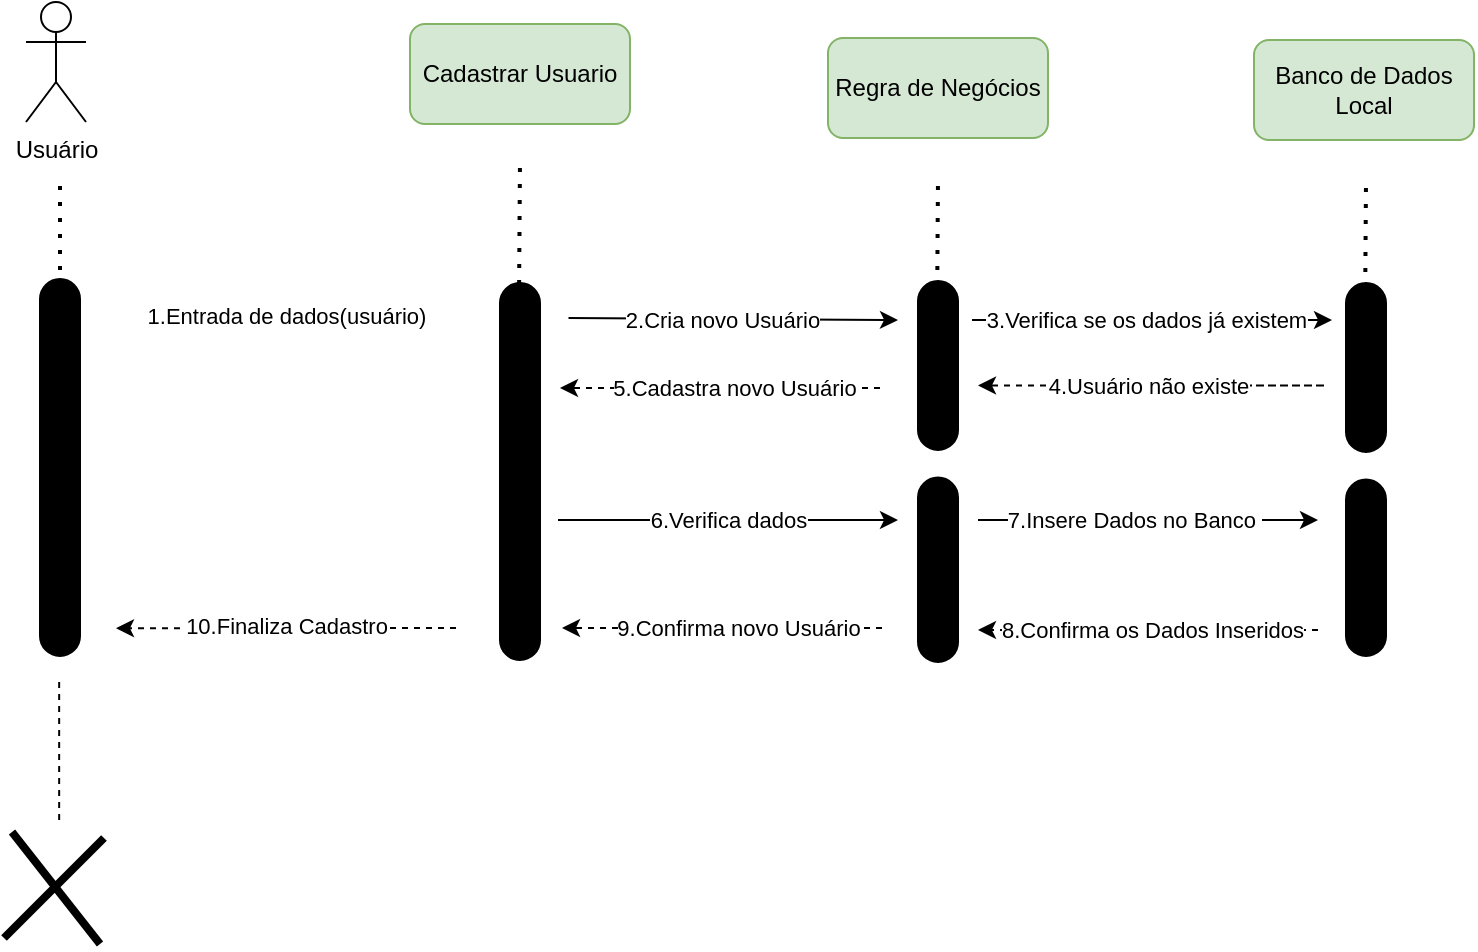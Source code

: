 <mxfile version="24.7.6">
  <diagram name="Página-1" id="MXL7rBB8z93c6obt6wxH">
    <mxGraphModel dx="1050" dy="522" grid="1" gridSize="10" guides="1" tooltips="1" connect="1" arrows="1" fold="1" page="1" pageScale="1" pageWidth="827" pageHeight="1169" math="0" shadow="0">
      <root>
        <mxCell id="0" />
        <mxCell id="1" parent="0" />
        <mxCell id="69gCuL5Ms2iqRcM-D4HP-1" value="Cadastrar Usuario" style="rounded=1;whiteSpace=wrap;html=1;fillColor=#d5e8d4;strokeColor=#82b366;" vertex="1" parent="1">
          <mxGeometry x="256" y="82" width="110" height="50" as="geometry" />
        </mxCell>
        <mxCell id="69gCuL5Ms2iqRcM-D4HP-2" value="" style="rounded=1;whiteSpace=wrap;html=1;rotation=90;fillColor=#000000;arcSize=50;" vertex="1" parent="1">
          <mxGeometry x="216.75" y="295.75" width="188.5" height="20" as="geometry" />
        </mxCell>
        <mxCell id="69gCuL5Ms2iqRcM-D4HP-3" value="" style="endArrow=none;dashed=1;html=1;dashPattern=1 3;strokeWidth=2;rounded=0;" edge="1" parent="1">
          <mxGeometry width="50" height="50" relative="1" as="geometry">
            <mxPoint x="310.5" y="220" as="sourcePoint" />
            <mxPoint x="311" y="150" as="targetPoint" />
          </mxGeometry>
        </mxCell>
        <mxCell id="69gCuL5Ms2iqRcM-D4HP-4" value="1.Entrada de dados(usuário)" style="edgeLabel;html=1;align=center;verticalAlign=middle;resizable=0;points=[];" vertex="1" connectable="0" parent="1">
          <mxGeometry x="194" y="228" as="geometry" />
        </mxCell>
        <mxCell id="69gCuL5Ms2iqRcM-D4HP-5" value="" style="rounded=1;whiteSpace=wrap;html=1;rotation=90;fillColor=#000000;arcSize=50;" vertex="1" parent="1">
          <mxGeometry x="691.75" y="243.75" width="84.5" height="20" as="geometry" />
        </mxCell>
        <mxCell id="69gCuL5Ms2iqRcM-D4HP-6" value="" style="endArrow=none;dashed=1;html=1;dashPattern=1 3;strokeWidth=2;rounded=0;" edge="1" parent="1">
          <mxGeometry width="50" height="50" relative="1" as="geometry">
            <mxPoint x="733.5" y="230" as="sourcePoint" />
            <mxPoint x="734" y="160" as="targetPoint" />
          </mxGeometry>
        </mxCell>
        <mxCell id="69gCuL5Ms2iqRcM-D4HP-7" value="" style="rounded=1;whiteSpace=wrap;html=1;rotation=90;fillColor=#000000;arcSize=50;" vertex="1" parent="1">
          <mxGeometry x="689.88" y="343.88" width="88.25" height="20" as="geometry" />
        </mxCell>
        <mxCell id="69gCuL5Ms2iqRcM-D4HP-8" value="" style="endArrow=classic;html=1;rounded=0;" edge="1" parent="1">
          <mxGeometry width="50" height="50" relative="1" as="geometry">
            <mxPoint x="537" y="230" as="sourcePoint" />
            <mxPoint x="717" y="230" as="targetPoint" />
          </mxGeometry>
        </mxCell>
        <mxCell id="69gCuL5Ms2iqRcM-D4HP-9" value="3.Verifica se os dados já existem" style="edgeLabel;html=1;align=center;verticalAlign=middle;resizable=0;points=[];" vertex="1" connectable="0" parent="69gCuL5Ms2iqRcM-D4HP-8">
          <mxGeometry x="-0.028" relative="1" as="geometry">
            <mxPoint x="-1" as="offset" />
          </mxGeometry>
        </mxCell>
        <mxCell id="69gCuL5Ms2iqRcM-D4HP-10" value="" style="endArrow=classic;html=1;rounded=0;dashed=1;" edge="1" parent="1">
          <mxGeometry width="50" height="50" relative="1" as="geometry">
            <mxPoint x="620" y="262.75" as="sourcePoint" />
            <mxPoint x="540" y="262.75" as="targetPoint" />
            <Array as="points">
              <mxPoint x="714" y="262.75" />
            </Array>
          </mxGeometry>
        </mxCell>
        <mxCell id="69gCuL5Ms2iqRcM-D4HP-11" value="Text" style="edgeLabel;html=1;align=center;verticalAlign=middle;resizable=0;points=[];" vertex="1" connectable="0" parent="69gCuL5Ms2iqRcM-D4HP-10">
          <mxGeometry x="-0.679" y="-1" relative="1" as="geometry">
            <mxPoint as="offset" />
          </mxGeometry>
        </mxCell>
        <mxCell id="69gCuL5Ms2iqRcM-D4HP-12" value="4.Usuário não existe" style="edgeLabel;html=1;align=center;verticalAlign=middle;resizable=0;points=[];" vertex="1" connectable="0" parent="69gCuL5Ms2iqRcM-D4HP-10">
          <mxGeometry x="0.063" y="3" relative="1" as="geometry">
            <mxPoint x="-41" y="-3" as="offset" />
          </mxGeometry>
        </mxCell>
        <mxCell id="69gCuL5Ms2iqRcM-D4HP-13" value="Regra de Negócios" style="rounded=1;whiteSpace=wrap;html=1;fillColor=#d5e8d4;strokeColor=#82b366;" vertex="1" parent="1">
          <mxGeometry x="465" y="89" width="110" height="50" as="geometry" />
        </mxCell>
        <mxCell id="69gCuL5Ms2iqRcM-D4HP-14" value="" style="rounded=1;whiteSpace=wrap;html=1;rotation=90;fillColor=#000000;arcSize=50;" vertex="1" parent="1">
          <mxGeometry x="477.75" y="242.75" width="84.5" height="20" as="geometry" />
        </mxCell>
        <mxCell id="69gCuL5Ms2iqRcM-D4HP-15" value="" style="endArrow=none;dashed=1;html=1;dashPattern=1 3;strokeWidth=2;rounded=0;" edge="1" parent="1">
          <mxGeometry width="50" height="50" relative="1" as="geometry">
            <mxPoint x="519.5" y="229" as="sourcePoint" />
            <mxPoint x="520" y="159" as="targetPoint" />
          </mxGeometry>
        </mxCell>
        <mxCell id="69gCuL5Ms2iqRcM-D4HP-16" value="" style="rounded=1;whiteSpace=wrap;html=1;rotation=90;fillColor=#000000;arcSize=50;" vertex="1" parent="1">
          <mxGeometry x="473.88" y="344.87" width="92.25" height="20" as="geometry" />
        </mxCell>
        <mxCell id="69gCuL5Ms2iqRcM-D4HP-17" value="" style="endArrow=classic;html=1;rounded=0;dashed=1;" edge="1" parent="1">
          <mxGeometry width="50" height="50" relative="1" as="geometry">
            <mxPoint x="491" y="264" as="sourcePoint" />
            <mxPoint x="331" y="264" as="targetPoint" />
          </mxGeometry>
        </mxCell>
        <mxCell id="69gCuL5Ms2iqRcM-D4HP-18" value="5.Cadastra novo Usuário" style="edgeLabel;html=1;align=center;verticalAlign=middle;resizable=0;points=[];" vertex="1" connectable="0" parent="69gCuL5Ms2iqRcM-D4HP-17">
          <mxGeometry x="-0.098" y="2" relative="1" as="geometry">
            <mxPoint x="-1" y="-2" as="offset" />
          </mxGeometry>
        </mxCell>
        <mxCell id="69gCuL5Ms2iqRcM-D4HP-19" value="" style="endArrow=classic;html=1;rounded=0;" edge="1" parent="1">
          <mxGeometry width="50" height="50" relative="1" as="geometry">
            <mxPoint x="330" y="330" as="sourcePoint" />
            <mxPoint x="500" y="330" as="targetPoint" />
          </mxGeometry>
        </mxCell>
        <mxCell id="69gCuL5Ms2iqRcM-D4HP-20" value="6.Verifica dados" style="edgeLabel;html=1;align=center;verticalAlign=middle;resizable=0;points=[];" vertex="1" connectable="0" parent="69gCuL5Ms2iqRcM-D4HP-19">
          <mxGeometry x="-0.092" y="-1" relative="1" as="geometry">
            <mxPoint x="8" y="-1" as="offset" />
          </mxGeometry>
        </mxCell>
        <mxCell id="69gCuL5Ms2iqRcM-D4HP-21" value="" style="endArrow=classic;html=1;rounded=0;" edge="1" parent="1">
          <mxGeometry width="50" height="50" relative="1" as="geometry">
            <mxPoint x="540" y="330" as="sourcePoint" />
            <mxPoint x="710" y="330" as="targetPoint" />
          </mxGeometry>
        </mxCell>
        <mxCell id="69gCuL5Ms2iqRcM-D4HP-22" value="7.Insere Dados no Banco&amp;nbsp;" style="edgeLabel;html=1;align=center;verticalAlign=middle;resizable=0;points=[];" vertex="1" connectable="0" parent="69gCuL5Ms2iqRcM-D4HP-21">
          <mxGeometry x="-0.19" relative="1" as="geometry">
            <mxPoint x="9" as="offset" />
          </mxGeometry>
        </mxCell>
        <mxCell id="69gCuL5Ms2iqRcM-D4HP-23" value="" style="endArrow=classic;html=1;rounded=0;dashed=1;" edge="1" parent="1">
          <mxGeometry width="50" height="50" relative="1" as="geometry">
            <mxPoint x="710" y="385" as="sourcePoint" />
            <mxPoint x="540" y="385" as="targetPoint" />
          </mxGeometry>
        </mxCell>
        <mxCell id="69gCuL5Ms2iqRcM-D4HP-24" value="8.Confirma os Dados Inseridos" style="edgeLabel;html=1;align=center;verticalAlign=middle;resizable=0;points=[];" vertex="1" connectable="0" parent="69gCuL5Ms2iqRcM-D4HP-23">
          <mxGeometry x="0.014" relative="1" as="geometry">
            <mxPoint x="3" as="offset" />
          </mxGeometry>
        </mxCell>
        <mxCell id="69gCuL5Ms2iqRcM-D4HP-25" value="" style="endArrow=classic;html=1;rounded=0;dashed=1;" edge="1" parent="1">
          <mxGeometry width="50" height="50" relative="1" as="geometry">
            <mxPoint x="492" y="384" as="sourcePoint" />
            <mxPoint x="332" y="384" as="targetPoint" />
          </mxGeometry>
        </mxCell>
        <mxCell id="69gCuL5Ms2iqRcM-D4HP-26" value="9.Confirma novo Usuário" style="edgeLabel;html=1;align=center;verticalAlign=middle;resizable=0;points=[];" vertex="1" connectable="0" parent="69gCuL5Ms2iqRcM-D4HP-25">
          <mxGeometry x="-0.044" y="1" relative="1" as="geometry">
            <mxPoint x="4" y="-1" as="offset" />
          </mxGeometry>
        </mxCell>
        <mxCell id="69gCuL5Ms2iqRcM-D4HP-28" value="" style="endArrow=classic;html=1;rounded=0;" edge="1" parent="1">
          <mxGeometry width="50" height="50" relative="1" as="geometry">
            <mxPoint x="335.25" y="229" as="sourcePoint" />
            <mxPoint x="500" y="230" as="targetPoint" />
          </mxGeometry>
        </mxCell>
        <mxCell id="69gCuL5Ms2iqRcM-D4HP-29" value="2.Cria novo Usuário" style="edgeLabel;html=1;align=center;verticalAlign=middle;resizable=0;points=[];" vertex="1" connectable="0" parent="69gCuL5Ms2iqRcM-D4HP-28">
          <mxGeometry x="-0.076" y="-2" relative="1" as="geometry">
            <mxPoint x="1" y="-2" as="offset" />
          </mxGeometry>
        </mxCell>
        <mxCell id="69gCuL5Ms2iqRcM-D4HP-30" value="Usuário" style="shape=umlActor;verticalLabelPosition=bottom;verticalAlign=top;html=1;outlineConnect=0;" vertex="1" parent="1">
          <mxGeometry x="64" y="71" width="30" height="60" as="geometry" />
        </mxCell>
        <mxCell id="69gCuL5Ms2iqRcM-D4HP-31" value="" style="rounded=1;whiteSpace=wrap;html=1;rotation=90;fillColor=#000000;arcSize=50;" vertex="1" parent="1">
          <mxGeometry x="-13.25" y="293.75" width="188.5" height="20" as="geometry" />
        </mxCell>
        <mxCell id="69gCuL5Ms2iqRcM-D4HP-32" value="" style="endArrow=none;dashed=1;html=1;dashPattern=1 3;strokeWidth=2;rounded=0;" edge="1" parent="1">
          <mxGeometry width="50" height="50" relative="1" as="geometry">
            <mxPoint x="81" y="213" as="sourcePoint" />
            <mxPoint x="81" y="163" as="targetPoint" />
          </mxGeometry>
        </mxCell>
        <mxCell id="69gCuL5Ms2iqRcM-D4HP-33" value="" style="endArrow=none;dashed=1;html=1;rounded=0;" edge="1" parent="1">
          <mxGeometry width="50" height="50" relative="1" as="geometry">
            <mxPoint x="80.58" y="480" as="sourcePoint" />
            <mxPoint x="80.58" y="410" as="targetPoint" />
          </mxGeometry>
        </mxCell>
        <mxCell id="69gCuL5Ms2iqRcM-D4HP-34" value="" style="endArrow=none;html=1;rounded=0;strokeWidth=4;" edge="1" parent="1">
          <mxGeometry width="50" height="50" relative="1" as="geometry">
            <mxPoint x="53" y="539" as="sourcePoint" />
            <mxPoint x="103" y="489" as="targetPoint" />
          </mxGeometry>
        </mxCell>
        <mxCell id="69gCuL5Ms2iqRcM-D4HP-35" value="" style="endArrow=none;html=1;rounded=0;strokeWidth=4;" edge="1" parent="1">
          <mxGeometry width="50" height="50" relative="1" as="geometry">
            <mxPoint x="57" y="486" as="sourcePoint" />
            <mxPoint x="101" y="542" as="targetPoint" />
          </mxGeometry>
        </mxCell>
        <mxCell id="69gCuL5Ms2iqRcM-D4HP-36" value="Banco de Dados&lt;br&gt;Local" style="rounded=1;whiteSpace=wrap;html=1;fillColor=#d5e8d4;strokeColor=#82b366;" vertex="1" parent="1">
          <mxGeometry x="678.01" y="90" width="110" height="50" as="geometry" />
        </mxCell>
        <mxCell id="69gCuL5Ms2iqRcM-D4HP-40" value="" style="endArrow=classic;html=1;rounded=0;dashed=1;" edge="1" parent="1">
          <mxGeometry width="50" height="50" relative="1" as="geometry">
            <mxPoint x="279" y="384" as="sourcePoint" />
            <mxPoint x="109" y="384.12" as="targetPoint" />
          </mxGeometry>
        </mxCell>
        <mxCell id="69gCuL5Ms2iqRcM-D4HP-41" value="10.Finaliza Cadastro" style="edgeLabel;html=1;align=center;verticalAlign=middle;resizable=0;points=[];" vertex="1" connectable="0" parent="69gCuL5Ms2iqRcM-D4HP-40">
          <mxGeometry x="-0.221" y="-1" relative="1" as="geometry">
            <mxPoint x="-19" as="offset" />
          </mxGeometry>
        </mxCell>
      </root>
    </mxGraphModel>
  </diagram>
</mxfile>

